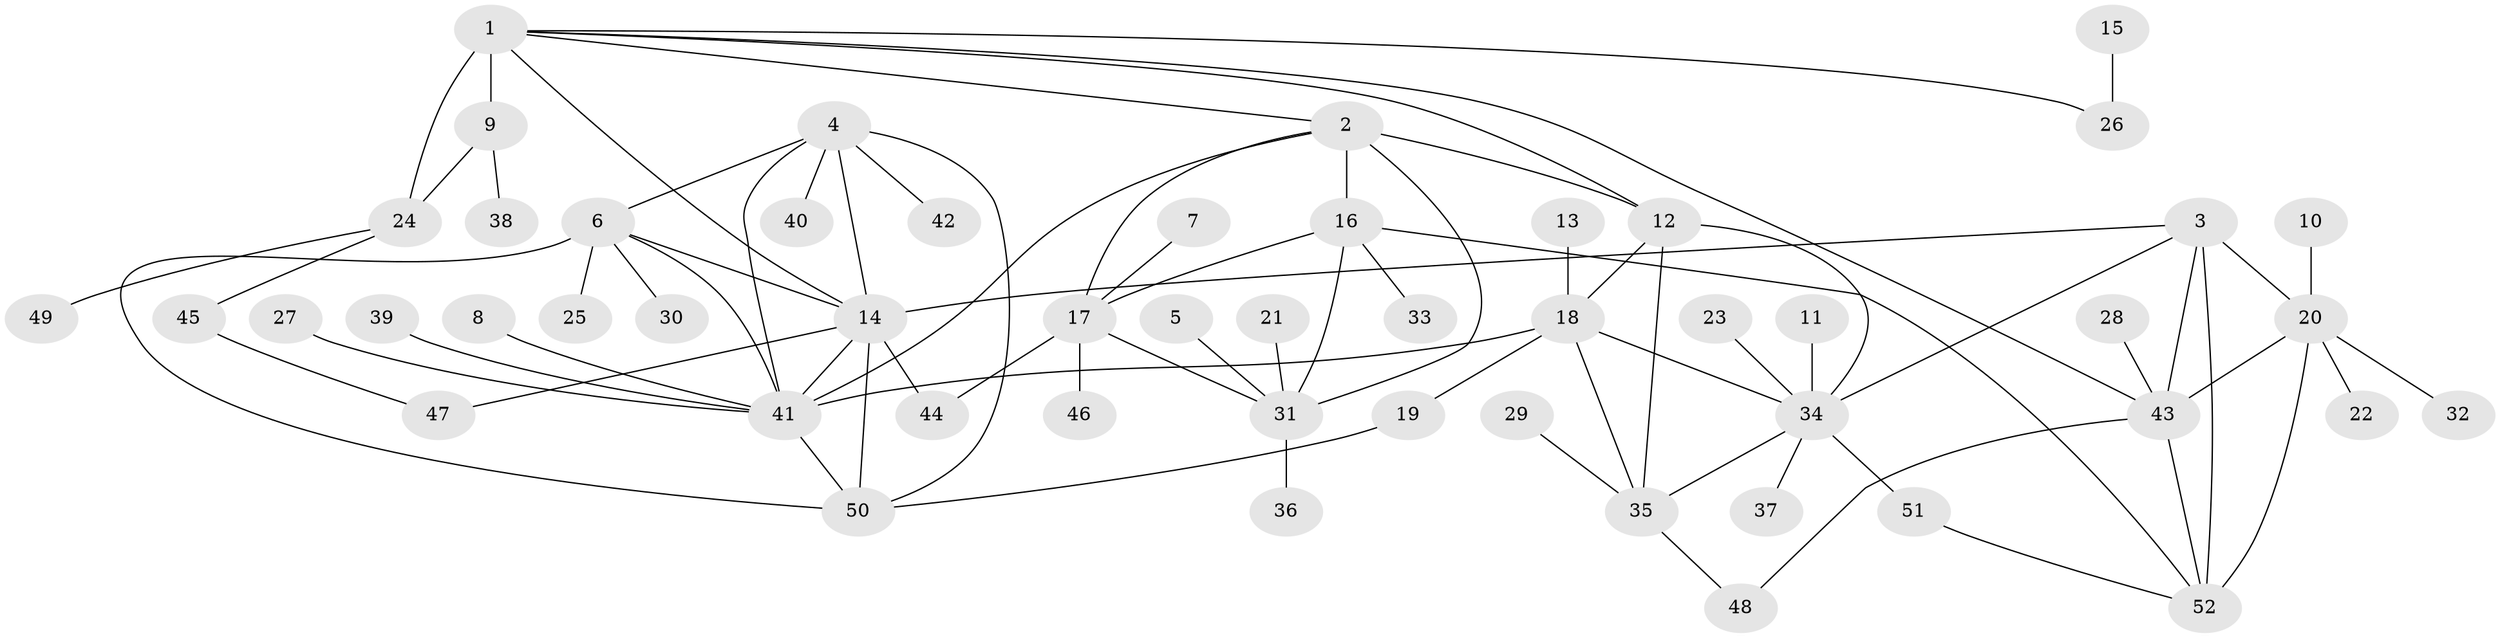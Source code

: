 // original degree distribution, {5: 0.038834951456310676, 6: 0.05825242718446602, 7: 0.038834951456310676, 8: 0.038834951456310676, 9: 0.038834951456310676, 11: 0.019417475728155338, 10: 0.009708737864077669, 3: 0.04854368932038835, 2: 0.13592233009708737, 1: 0.5728155339805825}
// Generated by graph-tools (version 1.1) at 2025/37/03/04/25 23:37:39]
// undirected, 52 vertices, 78 edges
graph export_dot {
  node [color=gray90,style=filled];
  1;
  2;
  3;
  4;
  5;
  6;
  7;
  8;
  9;
  10;
  11;
  12;
  13;
  14;
  15;
  16;
  17;
  18;
  19;
  20;
  21;
  22;
  23;
  24;
  25;
  26;
  27;
  28;
  29;
  30;
  31;
  32;
  33;
  34;
  35;
  36;
  37;
  38;
  39;
  40;
  41;
  42;
  43;
  44;
  45;
  46;
  47;
  48;
  49;
  50;
  51;
  52;
  1 -- 2 [weight=1.0];
  1 -- 9 [weight=2.0];
  1 -- 12 [weight=1.0];
  1 -- 14 [weight=1.0];
  1 -- 24 [weight=4.0];
  1 -- 26 [weight=1.0];
  1 -- 43 [weight=1.0];
  2 -- 12 [weight=1.0];
  2 -- 16 [weight=2.0];
  2 -- 17 [weight=2.0];
  2 -- 31 [weight=2.0];
  2 -- 41 [weight=1.0];
  3 -- 14 [weight=1.0];
  3 -- 20 [weight=2.0];
  3 -- 34 [weight=1.0];
  3 -- 43 [weight=1.0];
  3 -- 52 [weight=1.0];
  4 -- 6 [weight=1.0];
  4 -- 14 [weight=1.0];
  4 -- 40 [weight=1.0];
  4 -- 41 [weight=1.0];
  4 -- 42 [weight=1.0];
  4 -- 50 [weight=1.0];
  5 -- 31 [weight=1.0];
  6 -- 14 [weight=1.0];
  6 -- 25 [weight=1.0];
  6 -- 30 [weight=1.0];
  6 -- 41 [weight=1.0];
  6 -- 50 [weight=1.0];
  7 -- 17 [weight=1.0];
  8 -- 41 [weight=1.0];
  9 -- 24 [weight=2.0];
  9 -- 38 [weight=1.0];
  10 -- 20 [weight=1.0];
  11 -- 34 [weight=1.0];
  12 -- 18 [weight=2.0];
  12 -- 34 [weight=2.0];
  12 -- 35 [weight=2.0];
  13 -- 18 [weight=1.0];
  14 -- 41 [weight=1.0];
  14 -- 44 [weight=1.0];
  14 -- 47 [weight=1.0];
  14 -- 50 [weight=1.0];
  15 -- 26 [weight=1.0];
  16 -- 17 [weight=1.0];
  16 -- 31 [weight=1.0];
  16 -- 33 [weight=1.0];
  16 -- 52 [weight=1.0];
  17 -- 31 [weight=1.0];
  17 -- 44 [weight=1.0];
  17 -- 46 [weight=1.0];
  18 -- 19 [weight=1.0];
  18 -- 34 [weight=1.0];
  18 -- 35 [weight=1.0];
  18 -- 41 [weight=1.0];
  19 -- 50 [weight=1.0];
  20 -- 22 [weight=1.0];
  20 -- 32 [weight=1.0];
  20 -- 43 [weight=2.0];
  20 -- 52 [weight=2.0];
  21 -- 31 [weight=1.0];
  23 -- 34 [weight=1.0];
  24 -- 45 [weight=1.0];
  24 -- 49 [weight=1.0];
  27 -- 41 [weight=1.0];
  28 -- 43 [weight=1.0];
  29 -- 35 [weight=1.0];
  31 -- 36 [weight=1.0];
  34 -- 35 [weight=1.0];
  34 -- 37 [weight=1.0];
  34 -- 51 [weight=1.0];
  35 -- 48 [weight=1.0];
  39 -- 41 [weight=1.0];
  41 -- 50 [weight=1.0];
  43 -- 48 [weight=1.0];
  43 -- 52 [weight=1.0];
  45 -- 47 [weight=1.0];
  51 -- 52 [weight=1.0];
}

